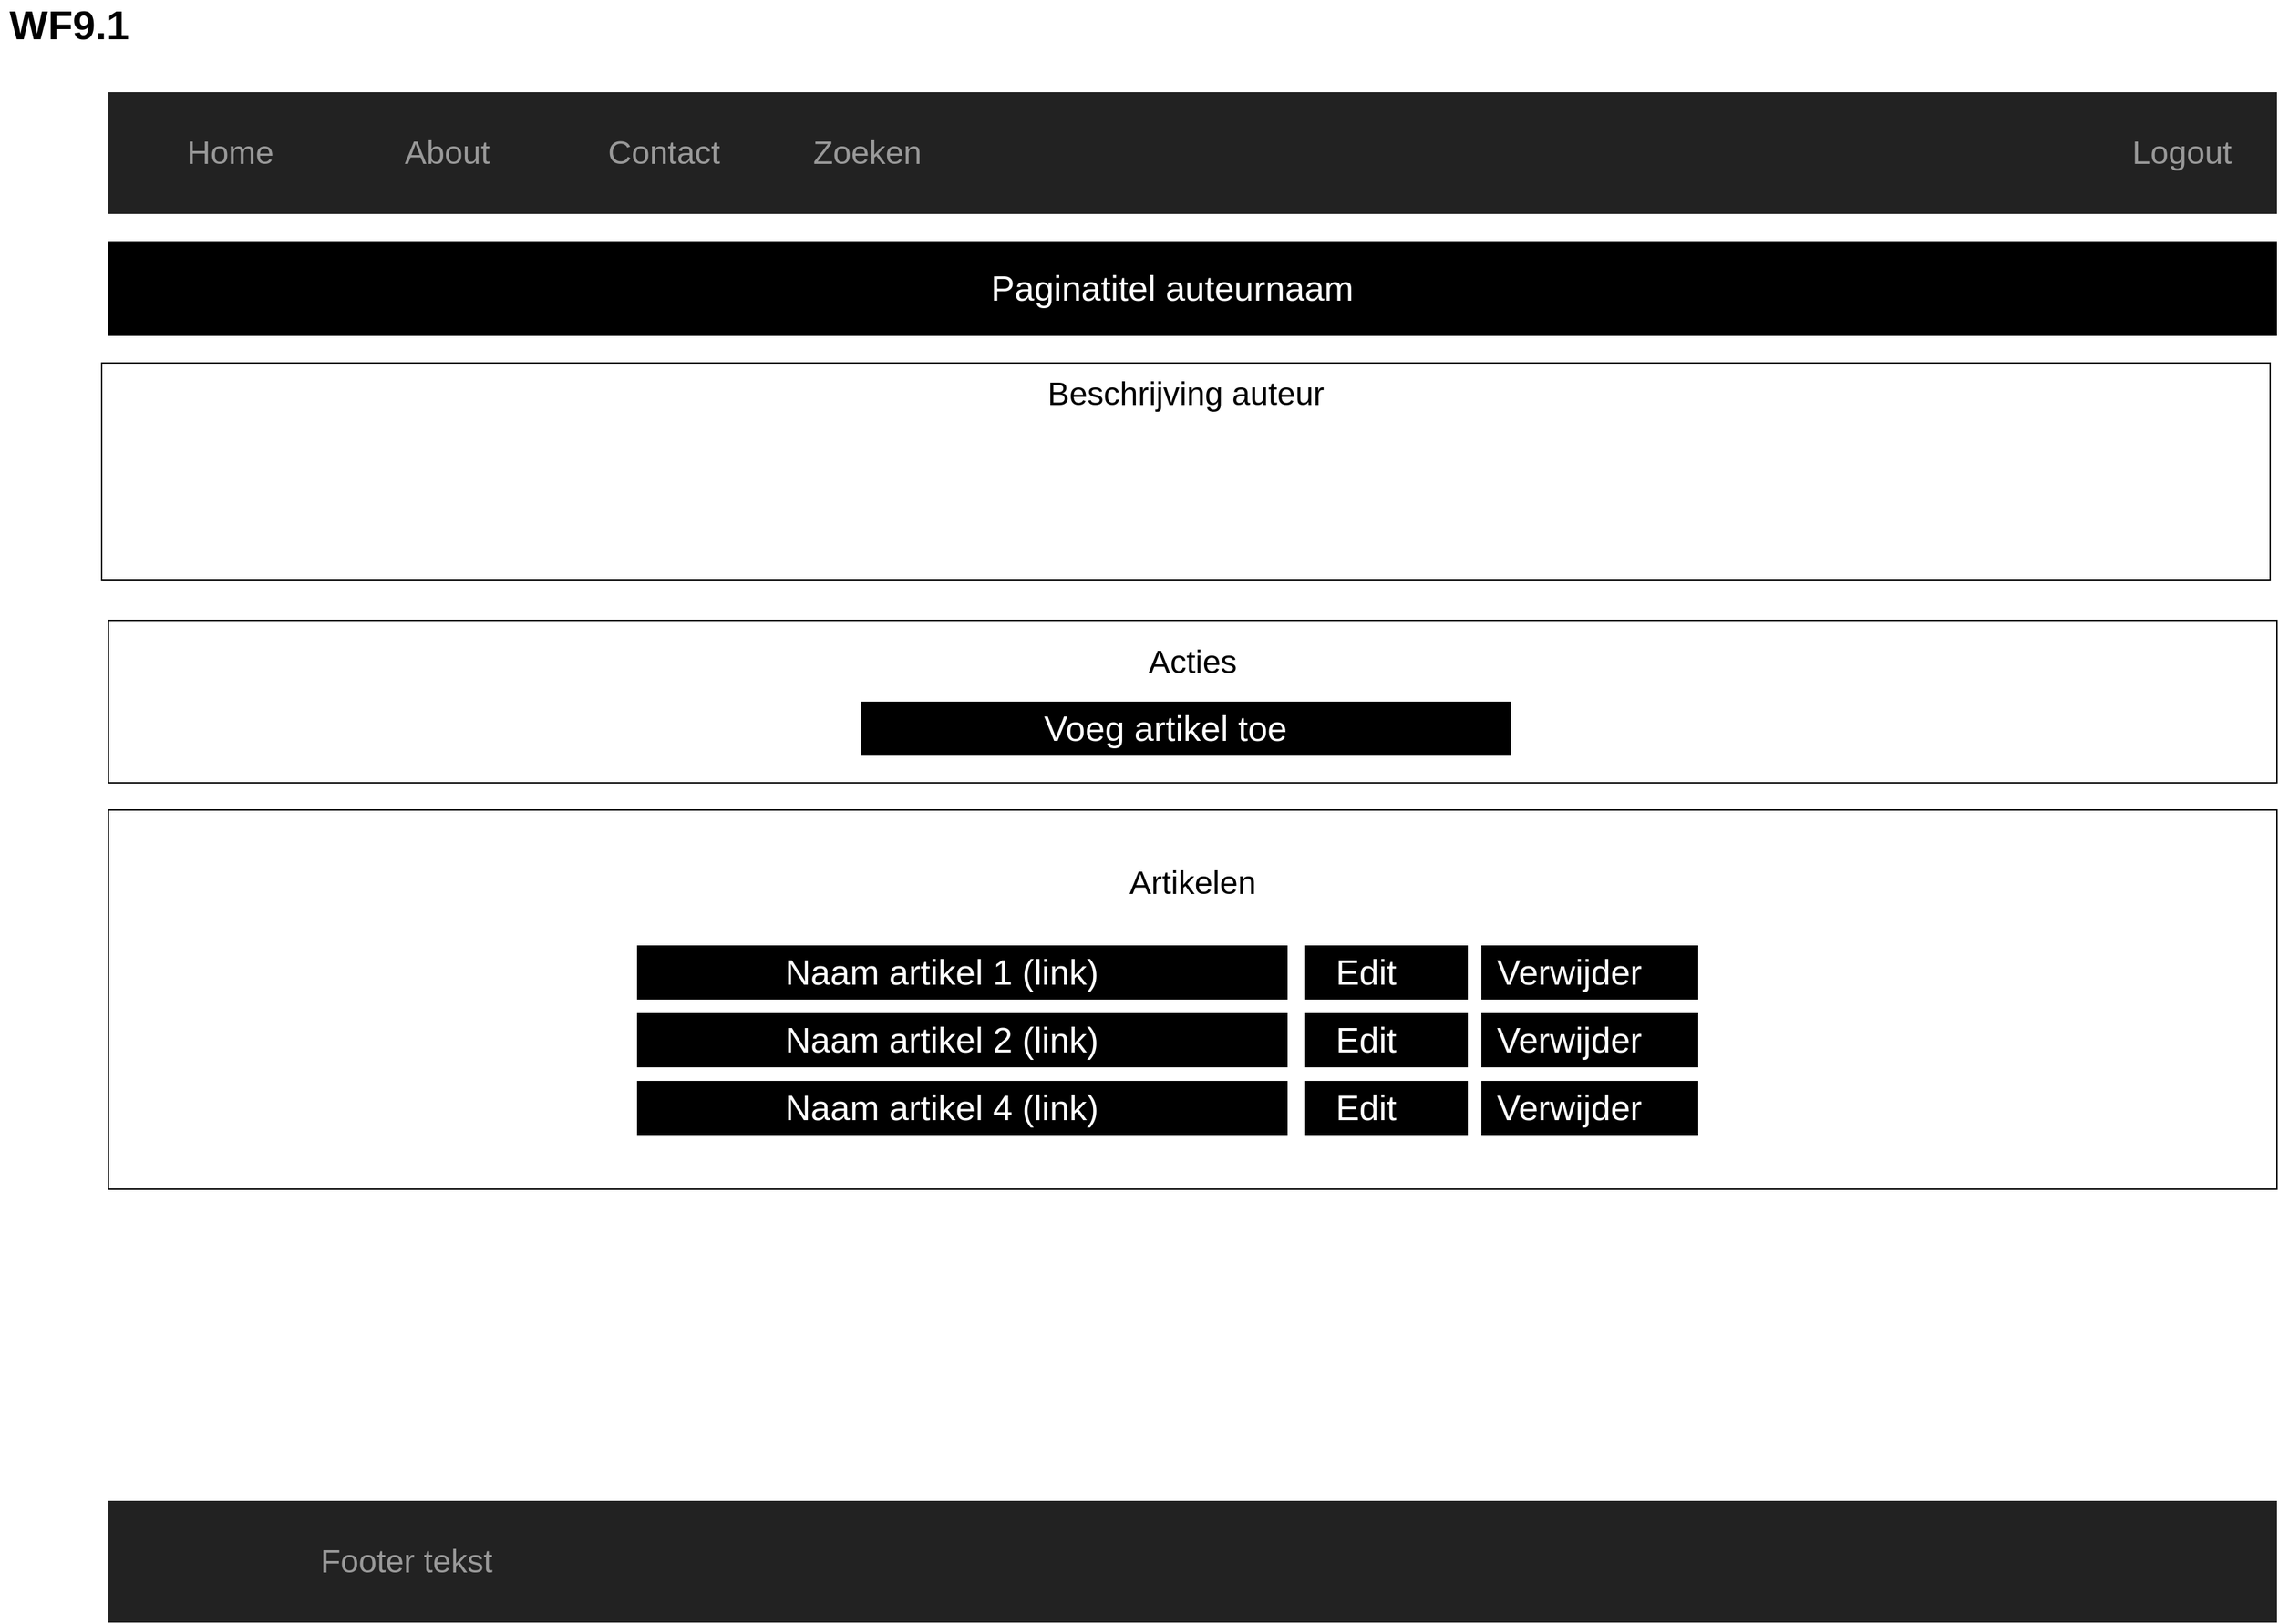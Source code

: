 <mxfile>
    <diagram name="Page-1" id="c9db0220-8083-56f3-ca83-edcdcd058819">
        <mxGraphModel dx="1848" dy="1358" grid="1" gridSize="10" guides="1" tooltips="1" connect="1" arrows="1" fold="1" page="1" pageScale="1.5" pageWidth="1169" pageHeight="827" background="#ffffff" math="0" shadow="0">
            <root>
                <mxCell id="0" style=";html=1;"/>
                <mxCell id="1" style=";html=1;" parent="0"/>
                <mxCell id="3d76a8aef4d5c911-1" value="" style="html=1;shadow=0;dashed=0;shape=mxgraph.bootstrap.rect;fillColor=#222222;strokeColor=none;whiteSpace=wrap;rounded=0;fontSize=12;fontColor=#000000;align=center;" parent="1" vertex="1">
                    <mxGeometry x="80" y="70" width="1600" height="90" as="geometry"/>
                </mxCell>
                <mxCell id="3d76a8aef4d5c911-7" value="Zoeken" style="html=1;shadow=0;dashed=0;fillColor=none;strokeColor=none;shape=mxgraph.bootstrap.rect;fontColor=#999999;whiteSpace=wrap;fontSize=24;" parent="3d76a8aef4d5c911-1" vertex="1">
                    <mxGeometry x="480.014" width="160" height="90" as="geometry"/>
                </mxCell>
                <mxCell id="3d76a8aef4d5c911-8" value="Logout" style="html=1;shadow=0;dashed=0;fillColor=none;strokeColor=none;shape=mxgraph.bootstrap.rect;fontColor=#999999;whiteSpace=wrap;fontSize=24;" parent="3d76a8aef4d5c911-1" vertex="1">
                    <mxGeometry x="1460" width="140" height="90" as="geometry"/>
                </mxCell>
                <mxCell id="H9CyvaDkC_5dpCcxhKHN-1" value="Contact" style="html=1;shadow=0;dashed=0;fillColor=none;strokeColor=none;shape=mxgraph.bootstrap.rect;fontColor=#999999;whiteSpace=wrap;fontSize=24;" parent="3d76a8aef4d5c911-1" vertex="1">
                    <mxGeometry x="340.007" width="140" height="90" as="geometry"/>
                </mxCell>
                <mxCell id="H9CyvaDkC_5dpCcxhKHN-4" value="About" style="html=1;shadow=0;dashed=0;fillColor=none;strokeColor=none;shape=mxgraph.bootstrap.rect;fontColor=#999999;whiteSpace=wrap;fontSize=24;" parent="3d76a8aef4d5c911-1" vertex="1">
                    <mxGeometry x="179.993" width="140" height="90" as="geometry"/>
                </mxCell>
                <mxCell id="11" value="Home" style="html=1;shadow=0;dashed=0;fillColor=none;strokeColor=none;shape=mxgraph.bootstrap.rect;fontColor=#999999;whiteSpace=wrap;fontSize=24;" parent="3d76a8aef4d5c911-1" vertex="1">
                    <mxGeometry x="20.003" width="140" height="90" as="geometry"/>
                </mxCell>
                <mxCell id="3d76a8aef4d5c911-17" value="WF9.1" style="html=1;shadow=0;dashed=0;shape=mxgraph.bootstrap.rect;strokeColor=none;fillColor=none;fontColor=#000000;align=left;spacingLeft=5;whiteSpace=wrap;rounded=0;fontStyle=1;fontSize=30;" parent="1" vertex="1">
                    <mxGeometry y="10" width="200" height="20" as="geometry"/>
                </mxCell>
                <mxCell id="H9CyvaDkC_5dpCcxhKHN-5" value="" style="html=1;shadow=0;dashed=0;shape=mxgraph.bootstrap.rect;fillColor=#222222;strokeColor=none;whiteSpace=wrap;rounded=0;fontSize=12;fontColor=#000000;align=center;" parent="1" vertex="1">
                    <mxGeometry x="80" y="1110" width="1600" height="90" as="geometry"/>
                </mxCell>
                <mxCell id="H9CyvaDkC_5dpCcxhKHN-9" value="Footer tekst" style="html=1;shadow=0;dashed=0;fillColor=none;strokeColor=none;shape=mxgraph.bootstrap.rect;fontColor=#999999;whiteSpace=wrap;fontSize=24;" parent="H9CyvaDkC_5dpCcxhKHN-5" vertex="1">
                    <mxGeometry x="50" width="340" height="90" as="geometry"/>
                </mxCell>
                <mxCell id="60" value="Paginatitel auteurnaam" style="html=1;shadow=0;dashed=0;shape=mxgraph.bootstrap.rect;fillColor=#000000;strokeColor=none;fontColor=#ffffff;spacingRight=30;whiteSpace=wrap;fontSize=26;" parent="1" vertex="1">
                    <mxGeometry x="80" y="180" width="1600" height="70" as="geometry"/>
                </mxCell>
                <mxCell id="80" value="Als niet aanwezig:" style="html=1;shadow=0;dashed=0;shape=mxgraph.bootstrap.rect;fillColor=#000000;strokeColor=none;fontColor=#ffffff;spacingRight=30;whiteSpace=wrap;fontSize=26;" parent="1" vertex="1">
                    <mxGeometry x="470" y="750" width="480" height="40" as="geometry"/>
                </mxCell>
                <mxCell id="b62AR1I5Rk1UXNjIn0F9-82" value="&lt;font style=&quot;font-size: 24px;&quot;&gt;Beschrijving auteur&lt;br&gt;&lt;br&gt;&lt;br&gt;&lt;br&gt;&lt;br&gt;&lt;/font&gt;" style="rounded=0;whiteSpace=wrap;html=1;align=center;" parent="1" vertex="1">
                    <mxGeometry x="75" y="270" width="1600" height="160" as="geometry"/>
                </mxCell>
                <mxCell id="b62AR1I5Rk1UXNjIn0F9-86" value="Artikelen&lt;br&gt;&lt;br&gt;&lt;br&gt;&lt;br&gt;&lt;br&gt;&lt;br&gt;&lt;br&gt;" style="rounded=0;whiteSpace=wrap;html=1;fontSize=24;align=center;" parent="1" vertex="1">
                    <mxGeometry x="80" y="600" width="1600" height="280" as="geometry"/>
                </mxCell>
                <mxCell id="b62AR1I5Rk1UXNjIn0F9-88" value="Naam artikel 1 (link)" style="html=1;shadow=0;dashed=0;shape=mxgraph.bootstrap.rect;fillColor=#000000;strokeColor=none;fontColor=#ffffff;spacingRight=30;whiteSpace=wrap;fontSize=26;" parent="1" vertex="1">
                    <mxGeometry x="470" y="700" width="480" height="40" as="geometry"/>
                </mxCell>
                <mxCell id="b62AR1I5Rk1UXNjIn0F9-90" value="Naam artikel 2 (link)" style="html=1;shadow=0;dashed=0;shape=mxgraph.bootstrap.rect;fillColor=#000000;strokeColor=none;fontColor=#ffffff;spacingRight=30;whiteSpace=wrap;fontSize=26;" parent="1" vertex="1">
                    <mxGeometry x="470" y="750" width="480" height="40" as="geometry"/>
                </mxCell>
                <mxCell id="b62AR1I5Rk1UXNjIn0F9-91" value="Naam artikel 4 (link)" style="html=1;shadow=0;dashed=0;shape=mxgraph.bootstrap.rect;fillColor=#000000;strokeColor=none;fontColor=#ffffff;spacingRight=30;whiteSpace=wrap;fontSize=26;" parent="1" vertex="1">
                    <mxGeometry x="470" y="800" width="480" height="40" as="geometry"/>
                </mxCell>
                <mxCell id="edFbWbrkvPRO7cxiu0JX-80" value="Edit" style="html=1;shadow=0;dashed=0;shape=mxgraph.bootstrap.rect;fillColor=#000000;strokeColor=none;fontColor=#ffffff;spacingRight=30;whiteSpace=wrap;fontSize=26;" parent="1" vertex="1">
                    <mxGeometry x="963" y="700" width="120" height="40" as="geometry"/>
                </mxCell>
                <mxCell id="edFbWbrkvPRO7cxiu0JX-83" value="Verwijder" style="html=1;shadow=0;dashed=0;shape=mxgraph.bootstrap.rect;fillColor=#000000;strokeColor=none;fontColor=#ffffff;spacingRight=30;whiteSpace=wrap;fontSize=26;" parent="1" vertex="1">
                    <mxGeometry x="1093" y="700" width="160" height="40" as="geometry"/>
                </mxCell>
                <mxCell id="edFbWbrkvPRO7cxiu0JX-84" value="Edit" style="html=1;shadow=0;dashed=0;shape=mxgraph.bootstrap.rect;fillColor=#000000;strokeColor=none;fontColor=#ffffff;spacingRight=30;whiteSpace=wrap;fontSize=26;" parent="1" vertex="1">
                    <mxGeometry x="963" y="750" width="120" height="40" as="geometry"/>
                </mxCell>
                <mxCell id="edFbWbrkvPRO7cxiu0JX-85" value="Verwijder" style="html=1;shadow=0;dashed=0;shape=mxgraph.bootstrap.rect;fillColor=#000000;strokeColor=none;fontColor=#ffffff;spacingRight=30;whiteSpace=wrap;fontSize=26;" parent="1" vertex="1">
                    <mxGeometry x="1093" y="750" width="160" height="40" as="geometry"/>
                </mxCell>
                <mxCell id="edFbWbrkvPRO7cxiu0JX-86" value="Edit" style="html=1;shadow=0;dashed=0;shape=mxgraph.bootstrap.rect;fillColor=#000000;strokeColor=none;fontColor=#ffffff;spacingRight=30;whiteSpace=wrap;fontSize=26;" parent="1" vertex="1">
                    <mxGeometry x="963" y="800" width="120" height="40" as="geometry"/>
                </mxCell>
                <mxCell id="edFbWbrkvPRO7cxiu0JX-87" value="Verwijder" style="html=1;shadow=0;dashed=0;shape=mxgraph.bootstrap.rect;fillColor=#000000;strokeColor=none;fontColor=#ffffff;spacingRight=30;whiteSpace=wrap;fontSize=26;" parent="1" vertex="1">
                    <mxGeometry x="1093" y="800" width="160" height="40" as="geometry"/>
                </mxCell>
                <mxCell id="edFbWbrkvPRO7cxiu0JX-88" value="&lt;font style=&quot;font-size: 24px;&quot;&gt;Acties&lt;br&gt;&lt;br&gt;&lt;br&gt;&lt;/font&gt;" style="rounded=0;whiteSpace=wrap;html=1;align=center;" parent="1" vertex="1">
                    <mxGeometry x="80" y="460" width="1600" height="120" as="geometry"/>
                </mxCell>
                <mxCell id="b62AR1I5Rk1UXNjIn0F9-89" value="Voeg artikel toe" style="html=1;shadow=0;dashed=0;shape=mxgraph.bootstrap.rect;fillColor=#000000;strokeColor=none;fontColor=#ffffff;spacingRight=30;whiteSpace=wrap;fontSize=26;" parent="1" vertex="1">
                    <mxGeometry x="635" y="520" width="480" height="40" as="geometry"/>
                </mxCell>
            </root>
        </mxGraphModel>
    </diagram>
</mxfile>